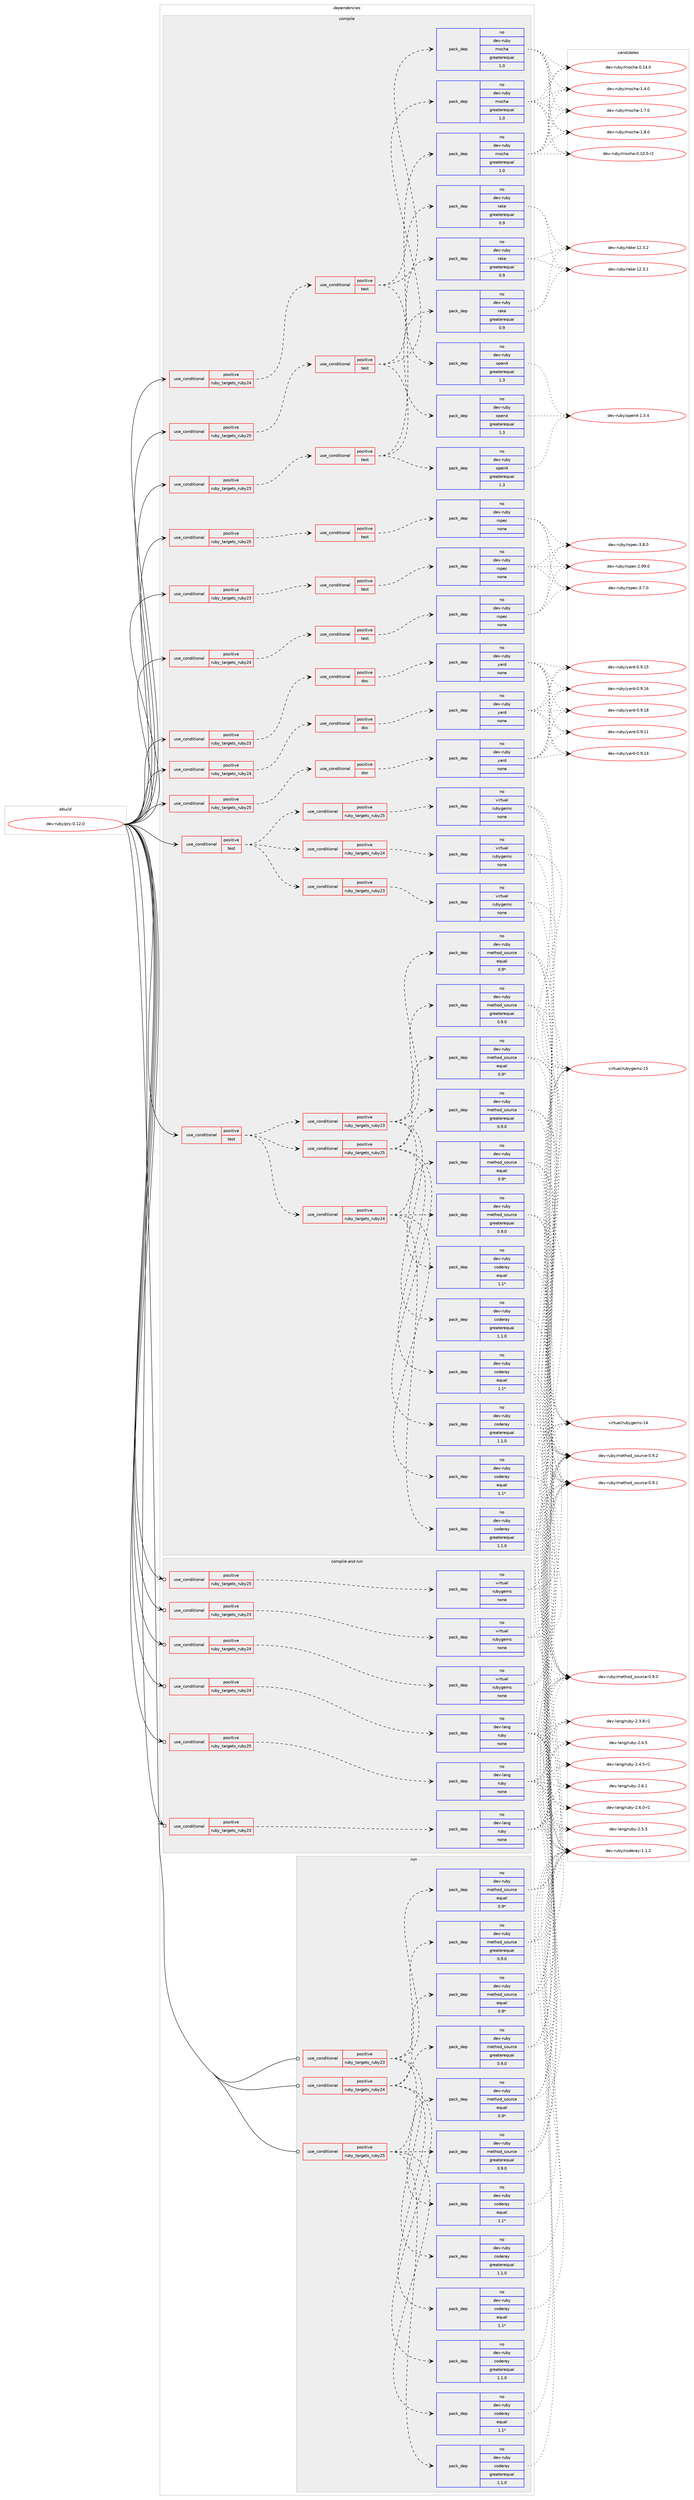 digraph prolog {

# *************
# Graph options
# *************

newrank=true;
concentrate=true;
compound=true;
graph [rankdir=LR,fontname=Helvetica,fontsize=10,ranksep=1.5];#, ranksep=2.5, nodesep=0.2];
edge  [arrowhead=vee];
node  [fontname=Helvetica,fontsize=10];

# **********
# The ebuild
# **********

subgraph cluster_leftcol {
color=gray;
rank=same;
label=<<i>ebuild</i>>;
id [label="dev-ruby/pry-0.12.0", color=red, width=4, href="../dev-ruby/pry-0.12.0.svg"];
}

# ****************
# The dependencies
# ****************

subgraph cluster_midcol {
color=gray;
label=<<i>dependencies</i>>;
subgraph cluster_compile {
fillcolor="#eeeeee";
style=filled;
label=<<i>compile</i>>;
subgraph cond409829 {
dependency1512325 [label=<<TABLE BORDER="0" CELLBORDER="1" CELLSPACING="0" CELLPADDING="4"><TR><TD ROWSPAN="3" CELLPADDING="10">use_conditional</TD></TR><TR><TD>positive</TD></TR><TR><TD>ruby_targets_ruby23</TD></TR></TABLE>>, shape=none, color=red];
subgraph cond409830 {
dependency1512326 [label=<<TABLE BORDER="0" CELLBORDER="1" CELLSPACING="0" CELLPADDING="4"><TR><TD ROWSPAN="3" CELLPADDING="10">use_conditional</TD></TR><TR><TD>positive</TD></TR><TR><TD>doc</TD></TR></TABLE>>, shape=none, color=red];
subgraph pack1078990 {
dependency1512327 [label=<<TABLE BORDER="0" CELLBORDER="1" CELLSPACING="0" CELLPADDING="4" WIDTH="220"><TR><TD ROWSPAN="6" CELLPADDING="30">pack_dep</TD></TR><TR><TD WIDTH="110">no</TD></TR><TR><TD>dev-ruby</TD></TR><TR><TD>yard</TD></TR><TR><TD>none</TD></TR><TR><TD></TD></TR></TABLE>>, shape=none, color=blue];
}
dependency1512326:e -> dependency1512327:w [weight=20,style="dashed",arrowhead="vee"];
}
dependency1512325:e -> dependency1512326:w [weight=20,style="dashed",arrowhead="vee"];
}
id:e -> dependency1512325:w [weight=20,style="solid",arrowhead="vee"];
subgraph cond409831 {
dependency1512328 [label=<<TABLE BORDER="0" CELLBORDER="1" CELLSPACING="0" CELLPADDING="4"><TR><TD ROWSPAN="3" CELLPADDING="10">use_conditional</TD></TR><TR><TD>positive</TD></TR><TR><TD>ruby_targets_ruby23</TD></TR></TABLE>>, shape=none, color=red];
subgraph cond409832 {
dependency1512329 [label=<<TABLE BORDER="0" CELLBORDER="1" CELLSPACING="0" CELLPADDING="4"><TR><TD ROWSPAN="3" CELLPADDING="10">use_conditional</TD></TR><TR><TD>positive</TD></TR><TR><TD>test</TD></TR></TABLE>>, shape=none, color=red];
subgraph pack1078991 {
dependency1512330 [label=<<TABLE BORDER="0" CELLBORDER="1" CELLSPACING="0" CELLPADDING="4" WIDTH="220"><TR><TD ROWSPAN="6" CELLPADDING="30">pack_dep</TD></TR><TR><TD WIDTH="110">no</TD></TR><TR><TD>dev-ruby</TD></TR><TR><TD>open4</TD></TR><TR><TD>greaterequal</TD></TR><TR><TD>1.3</TD></TR></TABLE>>, shape=none, color=blue];
}
dependency1512329:e -> dependency1512330:w [weight=20,style="dashed",arrowhead="vee"];
subgraph pack1078992 {
dependency1512331 [label=<<TABLE BORDER="0" CELLBORDER="1" CELLSPACING="0" CELLPADDING="4" WIDTH="220"><TR><TD ROWSPAN="6" CELLPADDING="30">pack_dep</TD></TR><TR><TD WIDTH="110">no</TD></TR><TR><TD>dev-ruby</TD></TR><TR><TD>rake</TD></TR><TR><TD>greaterequal</TD></TR><TR><TD>0.9</TD></TR></TABLE>>, shape=none, color=blue];
}
dependency1512329:e -> dependency1512331:w [weight=20,style="dashed",arrowhead="vee"];
subgraph pack1078993 {
dependency1512332 [label=<<TABLE BORDER="0" CELLBORDER="1" CELLSPACING="0" CELLPADDING="4" WIDTH="220"><TR><TD ROWSPAN="6" CELLPADDING="30">pack_dep</TD></TR><TR><TD WIDTH="110">no</TD></TR><TR><TD>dev-ruby</TD></TR><TR><TD>mocha</TD></TR><TR><TD>greaterequal</TD></TR><TR><TD>1.0</TD></TR></TABLE>>, shape=none, color=blue];
}
dependency1512329:e -> dependency1512332:w [weight=20,style="dashed",arrowhead="vee"];
}
dependency1512328:e -> dependency1512329:w [weight=20,style="dashed",arrowhead="vee"];
}
id:e -> dependency1512328:w [weight=20,style="solid",arrowhead="vee"];
subgraph cond409833 {
dependency1512333 [label=<<TABLE BORDER="0" CELLBORDER="1" CELLSPACING="0" CELLPADDING="4"><TR><TD ROWSPAN="3" CELLPADDING="10">use_conditional</TD></TR><TR><TD>positive</TD></TR><TR><TD>ruby_targets_ruby23</TD></TR></TABLE>>, shape=none, color=red];
subgraph cond409834 {
dependency1512334 [label=<<TABLE BORDER="0" CELLBORDER="1" CELLSPACING="0" CELLPADDING="4"><TR><TD ROWSPAN="3" CELLPADDING="10">use_conditional</TD></TR><TR><TD>positive</TD></TR><TR><TD>test</TD></TR></TABLE>>, shape=none, color=red];
subgraph pack1078994 {
dependency1512335 [label=<<TABLE BORDER="0" CELLBORDER="1" CELLSPACING="0" CELLPADDING="4" WIDTH="220"><TR><TD ROWSPAN="6" CELLPADDING="30">pack_dep</TD></TR><TR><TD WIDTH="110">no</TD></TR><TR><TD>dev-ruby</TD></TR><TR><TD>rspec</TD></TR><TR><TD>none</TD></TR><TR><TD></TD></TR></TABLE>>, shape=none, color=blue];
}
dependency1512334:e -> dependency1512335:w [weight=20,style="dashed",arrowhead="vee"];
}
dependency1512333:e -> dependency1512334:w [weight=20,style="dashed",arrowhead="vee"];
}
id:e -> dependency1512333:w [weight=20,style="solid",arrowhead="vee"];
subgraph cond409835 {
dependency1512336 [label=<<TABLE BORDER="0" CELLBORDER="1" CELLSPACING="0" CELLPADDING="4"><TR><TD ROWSPAN="3" CELLPADDING="10">use_conditional</TD></TR><TR><TD>positive</TD></TR><TR><TD>ruby_targets_ruby24</TD></TR></TABLE>>, shape=none, color=red];
subgraph cond409836 {
dependency1512337 [label=<<TABLE BORDER="0" CELLBORDER="1" CELLSPACING="0" CELLPADDING="4"><TR><TD ROWSPAN="3" CELLPADDING="10">use_conditional</TD></TR><TR><TD>positive</TD></TR><TR><TD>doc</TD></TR></TABLE>>, shape=none, color=red];
subgraph pack1078995 {
dependency1512338 [label=<<TABLE BORDER="0" CELLBORDER="1" CELLSPACING="0" CELLPADDING="4" WIDTH="220"><TR><TD ROWSPAN="6" CELLPADDING="30">pack_dep</TD></TR><TR><TD WIDTH="110">no</TD></TR><TR><TD>dev-ruby</TD></TR><TR><TD>yard</TD></TR><TR><TD>none</TD></TR><TR><TD></TD></TR></TABLE>>, shape=none, color=blue];
}
dependency1512337:e -> dependency1512338:w [weight=20,style="dashed",arrowhead="vee"];
}
dependency1512336:e -> dependency1512337:w [weight=20,style="dashed",arrowhead="vee"];
}
id:e -> dependency1512336:w [weight=20,style="solid",arrowhead="vee"];
subgraph cond409837 {
dependency1512339 [label=<<TABLE BORDER="0" CELLBORDER="1" CELLSPACING="0" CELLPADDING="4"><TR><TD ROWSPAN="3" CELLPADDING="10">use_conditional</TD></TR><TR><TD>positive</TD></TR><TR><TD>ruby_targets_ruby24</TD></TR></TABLE>>, shape=none, color=red];
subgraph cond409838 {
dependency1512340 [label=<<TABLE BORDER="0" CELLBORDER="1" CELLSPACING="0" CELLPADDING="4"><TR><TD ROWSPAN="3" CELLPADDING="10">use_conditional</TD></TR><TR><TD>positive</TD></TR><TR><TD>test</TD></TR></TABLE>>, shape=none, color=red];
subgraph pack1078996 {
dependency1512341 [label=<<TABLE BORDER="0" CELLBORDER="1" CELLSPACING="0" CELLPADDING="4" WIDTH="220"><TR><TD ROWSPAN="6" CELLPADDING="30">pack_dep</TD></TR><TR><TD WIDTH="110">no</TD></TR><TR><TD>dev-ruby</TD></TR><TR><TD>open4</TD></TR><TR><TD>greaterequal</TD></TR><TR><TD>1.3</TD></TR></TABLE>>, shape=none, color=blue];
}
dependency1512340:e -> dependency1512341:w [weight=20,style="dashed",arrowhead="vee"];
subgraph pack1078997 {
dependency1512342 [label=<<TABLE BORDER="0" CELLBORDER="1" CELLSPACING="0" CELLPADDING="4" WIDTH="220"><TR><TD ROWSPAN="6" CELLPADDING="30">pack_dep</TD></TR><TR><TD WIDTH="110">no</TD></TR><TR><TD>dev-ruby</TD></TR><TR><TD>rake</TD></TR><TR><TD>greaterequal</TD></TR><TR><TD>0.9</TD></TR></TABLE>>, shape=none, color=blue];
}
dependency1512340:e -> dependency1512342:w [weight=20,style="dashed",arrowhead="vee"];
subgraph pack1078998 {
dependency1512343 [label=<<TABLE BORDER="0" CELLBORDER="1" CELLSPACING="0" CELLPADDING="4" WIDTH="220"><TR><TD ROWSPAN="6" CELLPADDING="30">pack_dep</TD></TR><TR><TD WIDTH="110">no</TD></TR><TR><TD>dev-ruby</TD></TR><TR><TD>mocha</TD></TR><TR><TD>greaterequal</TD></TR><TR><TD>1.0</TD></TR></TABLE>>, shape=none, color=blue];
}
dependency1512340:e -> dependency1512343:w [weight=20,style="dashed",arrowhead="vee"];
}
dependency1512339:e -> dependency1512340:w [weight=20,style="dashed",arrowhead="vee"];
}
id:e -> dependency1512339:w [weight=20,style="solid",arrowhead="vee"];
subgraph cond409839 {
dependency1512344 [label=<<TABLE BORDER="0" CELLBORDER="1" CELLSPACING="0" CELLPADDING="4"><TR><TD ROWSPAN="3" CELLPADDING="10">use_conditional</TD></TR><TR><TD>positive</TD></TR><TR><TD>ruby_targets_ruby24</TD></TR></TABLE>>, shape=none, color=red];
subgraph cond409840 {
dependency1512345 [label=<<TABLE BORDER="0" CELLBORDER="1" CELLSPACING="0" CELLPADDING="4"><TR><TD ROWSPAN="3" CELLPADDING="10">use_conditional</TD></TR><TR><TD>positive</TD></TR><TR><TD>test</TD></TR></TABLE>>, shape=none, color=red];
subgraph pack1078999 {
dependency1512346 [label=<<TABLE BORDER="0" CELLBORDER="1" CELLSPACING="0" CELLPADDING="4" WIDTH="220"><TR><TD ROWSPAN="6" CELLPADDING="30">pack_dep</TD></TR><TR><TD WIDTH="110">no</TD></TR><TR><TD>dev-ruby</TD></TR><TR><TD>rspec</TD></TR><TR><TD>none</TD></TR><TR><TD></TD></TR></TABLE>>, shape=none, color=blue];
}
dependency1512345:e -> dependency1512346:w [weight=20,style="dashed",arrowhead="vee"];
}
dependency1512344:e -> dependency1512345:w [weight=20,style="dashed",arrowhead="vee"];
}
id:e -> dependency1512344:w [weight=20,style="solid",arrowhead="vee"];
subgraph cond409841 {
dependency1512347 [label=<<TABLE BORDER="0" CELLBORDER="1" CELLSPACING="0" CELLPADDING="4"><TR><TD ROWSPAN="3" CELLPADDING="10">use_conditional</TD></TR><TR><TD>positive</TD></TR><TR><TD>ruby_targets_ruby25</TD></TR></TABLE>>, shape=none, color=red];
subgraph cond409842 {
dependency1512348 [label=<<TABLE BORDER="0" CELLBORDER="1" CELLSPACING="0" CELLPADDING="4"><TR><TD ROWSPAN="3" CELLPADDING="10">use_conditional</TD></TR><TR><TD>positive</TD></TR><TR><TD>doc</TD></TR></TABLE>>, shape=none, color=red];
subgraph pack1079000 {
dependency1512349 [label=<<TABLE BORDER="0" CELLBORDER="1" CELLSPACING="0" CELLPADDING="4" WIDTH="220"><TR><TD ROWSPAN="6" CELLPADDING="30">pack_dep</TD></TR><TR><TD WIDTH="110">no</TD></TR><TR><TD>dev-ruby</TD></TR><TR><TD>yard</TD></TR><TR><TD>none</TD></TR><TR><TD></TD></TR></TABLE>>, shape=none, color=blue];
}
dependency1512348:e -> dependency1512349:w [weight=20,style="dashed",arrowhead="vee"];
}
dependency1512347:e -> dependency1512348:w [weight=20,style="dashed",arrowhead="vee"];
}
id:e -> dependency1512347:w [weight=20,style="solid",arrowhead="vee"];
subgraph cond409843 {
dependency1512350 [label=<<TABLE BORDER="0" CELLBORDER="1" CELLSPACING="0" CELLPADDING="4"><TR><TD ROWSPAN="3" CELLPADDING="10">use_conditional</TD></TR><TR><TD>positive</TD></TR><TR><TD>ruby_targets_ruby25</TD></TR></TABLE>>, shape=none, color=red];
subgraph cond409844 {
dependency1512351 [label=<<TABLE BORDER="0" CELLBORDER="1" CELLSPACING="0" CELLPADDING="4"><TR><TD ROWSPAN="3" CELLPADDING="10">use_conditional</TD></TR><TR><TD>positive</TD></TR><TR><TD>test</TD></TR></TABLE>>, shape=none, color=red];
subgraph pack1079001 {
dependency1512352 [label=<<TABLE BORDER="0" CELLBORDER="1" CELLSPACING="0" CELLPADDING="4" WIDTH="220"><TR><TD ROWSPAN="6" CELLPADDING="30">pack_dep</TD></TR><TR><TD WIDTH="110">no</TD></TR><TR><TD>dev-ruby</TD></TR><TR><TD>open4</TD></TR><TR><TD>greaterequal</TD></TR><TR><TD>1.3</TD></TR></TABLE>>, shape=none, color=blue];
}
dependency1512351:e -> dependency1512352:w [weight=20,style="dashed",arrowhead="vee"];
subgraph pack1079002 {
dependency1512353 [label=<<TABLE BORDER="0" CELLBORDER="1" CELLSPACING="0" CELLPADDING="4" WIDTH="220"><TR><TD ROWSPAN="6" CELLPADDING="30">pack_dep</TD></TR><TR><TD WIDTH="110">no</TD></TR><TR><TD>dev-ruby</TD></TR><TR><TD>rake</TD></TR><TR><TD>greaterequal</TD></TR><TR><TD>0.9</TD></TR></TABLE>>, shape=none, color=blue];
}
dependency1512351:e -> dependency1512353:w [weight=20,style="dashed",arrowhead="vee"];
subgraph pack1079003 {
dependency1512354 [label=<<TABLE BORDER="0" CELLBORDER="1" CELLSPACING="0" CELLPADDING="4" WIDTH="220"><TR><TD ROWSPAN="6" CELLPADDING="30">pack_dep</TD></TR><TR><TD WIDTH="110">no</TD></TR><TR><TD>dev-ruby</TD></TR><TR><TD>mocha</TD></TR><TR><TD>greaterequal</TD></TR><TR><TD>1.0</TD></TR></TABLE>>, shape=none, color=blue];
}
dependency1512351:e -> dependency1512354:w [weight=20,style="dashed",arrowhead="vee"];
}
dependency1512350:e -> dependency1512351:w [weight=20,style="dashed",arrowhead="vee"];
}
id:e -> dependency1512350:w [weight=20,style="solid",arrowhead="vee"];
subgraph cond409845 {
dependency1512355 [label=<<TABLE BORDER="0" CELLBORDER="1" CELLSPACING="0" CELLPADDING="4"><TR><TD ROWSPAN="3" CELLPADDING="10">use_conditional</TD></TR><TR><TD>positive</TD></TR><TR><TD>ruby_targets_ruby25</TD></TR></TABLE>>, shape=none, color=red];
subgraph cond409846 {
dependency1512356 [label=<<TABLE BORDER="0" CELLBORDER="1" CELLSPACING="0" CELLPADDING="4"><TR><TD ROWSPAN="3" CELLPADDING="10">use_conditional</TD></TR><TR><TD>positive</TD></TR><TR><TD>test</TD></TR></TABLE>>, shape=none, color=red];
subgraph pack1079004 {
dependency1512357 [label=<<TABLE BORDER="0" CELLBORDER="1" CELLSPACING="0" CELLPADDING="4" WIDTH="220"><TR><TD ROWSPAN="6" CELLPADDING="30">pack_dep</TD></TR><TR><TD WIDTH="110">no</TD></TR><TR><TD>dev-ruby</TD></TR><TR><TD>rspec</TD></TR><TR><TD>none</TD></TR><TR><TD></TD></TR></TABLE>>, shape=none, color=blue];
}
dependency1512356:e -> dependency1512357:w [weight=20,style="dashed",arrowhead="vee"];
}
dependency1512355:e -> dependency1512356:w [weight=20,style="dashed",arrowhead="vee"];
}
id:e -> dependency1512355:w [weight=20,style="solid",arrowhead="vee"];
subgraph cond409847 {
dependency1512358 [label=<<TABLE BORDER="0" CELLBORDER="1" CELLSPACING="0" CELLPADDING="4"><TR><TD ROWSPAN="3" CELLPADDING="10">use_conditional</TD></TR><TR><TD>positive</TD></TR><TR><TD>test</TD></TR></TABLE>>, shape=none, color=red];
subgraph cond409848 {
dependency1512359 [label=<<TABLE BORDER="0" CELLBORDER="1" CELLSPACING="0" CELLPADDING="4"><TR><TD ROWSPAN="3" CELLPADDING="10">use_conditional</TD></TR><TR><TD>positive</TD></TR><TR><TD>ruby_targets_ruby23</TD></TR></TABLE>>, shape=none, color=red];
subgraph pack1079005 {
dependency1512360 [label=<<TABLE BORDER="0" CELLBORDER="1" CELLSPACING="0" CELLPADDING="4" WIDTH="220"><TR><TD ROWSPAN="6" CELLPADDING="30">pack_dep</TD></TR><TR><TD WIDTH="110">no</TD></TR><TR><TD>dev-ruby</TD></TR><TR><TD>coderay</TD></TR><TR><TD>greaterequal</TD></TR><TR><TD>1.1.0</TD></TR></TABLE>>, shape=none, color=blue];
}
dependency1512359:e -> dependency1512360:w [weight=20,style="dashed",arrowhead="vee"];
subgraph pack1079006 {
dependency1512361 [label=<<TABLE BORDER="0" CELLBORDER="1" CELLSPACING="0" CELLPADDING="4" WIDTH="220"><TR><TD ROWSPAN="6" CELLPADDING="30">pack_dep</TD></TR><TR><TD WIDTH="110">no</TD></TR><TR><TD>dev-ruby</TD></TR><TR><TD>coderay</TD></TR><TR><TD>equal</TD></TR><TR><TD>1.1*</TD></TR></TABLE>>, shape=none, color=blue];
}
dependency1512359:e -> dependency1512361:w [weight=20,style="dashed",arrowhead="vee"];
subgraph pack1079007 {
dependency1512362 [label=<<TABLE BORDER="0" CELLBORDER="1" CELLSPACING="0" CELLPADDING="4" WIDTH="220"><TR><TD ROWSPAN="6" CELLPADDING="30">pack_dep</TD></TR><TR><TD WIDTH="110">no</TD></TR><TR><TD>dev-ruby</TD></TR><TR><TD>method_source</TD></TR><TR><TD>greaterequal</TD></TR><TR><TD>0.9.0</TD></TR></TABLE>>, shape=none, color=blue];
}
dependency1512359:e -> dependency1512362:w [weight=20,style="dashed",arrowhead="vee"];
subgraph pack1079008 {
dependency1512363 [label=<<TABLE BORDER="0" CELLBORDER="1" CELLSPACING="0" CELLPADDING="4" WIDTH="220"><TR><TD ROWSPAN="6" CELLPADDING="30">pack_dep</TD></TR><TR><TD WIDTH="110">no</TD></TR><TR><TD>dev-ruby</TD></TR><TR><TD>method_source</TD></TR><TR><TD>equal</TD></TR><TR><TD>0.9*</TD></TR></TABLE>>, shape=none, color=blue];
}
dependency1512359:e -> dependency1512363:w [weight=20,style="dashed",arrowhead="vee"];
}
dependency1512358:e -> dependency1512359:w [weight=20,style="dashed",arrowhead="vee"];
subgraph cond409849 {
dependency1512364 [label=<<TABLE BORDER="0" CELLBORDER="1" CELLSPACING="0" CELLPADDING="4"><TR><TD ROWSPAN="3" CELLPADDING="10">use_conditional</TD></TR><TR><TD>positive</TD></TR><TR><TD>ruby_targets_ruby24</TD></TR></TABLE>>, shape=none, color=red];
subgraph pack1079009 {
dependency1512365 [label=<<TABLE BORDER="0" CELLBORDER="1" CELLSPACING="0" CELLPADDING="4" WIDTH="220"><TR><TD ROWSPAN="6" CELLPADDING="30">pack_dep</TD></TR><TR><TD WIDTH="110">no</TD></TR><TR><TD>dev-ruby</TD></TR><TR><TD>coderay</TD></TR><TR><TD>greaterequal</TD></TR><TR><TD>1.1.0</TD></TR></TABLE>>, shape=none, color=blue];
}
dependency1512364:e -> dependency1512365:w [weight=20,style="dashed",arrowhead="vee"];
subgraph pack1079010 {
dependency1512366 [label=<<TABLE BORDER="0" CELLBORDER="1" CELLSPACING="0" CELLPADDING="4" WIDTH="220"><TR><TD ROWSPAN="6" CELLPADDING="30">pack_dep</TD></TR><TR><TD WIDTH="110">no</TD></TR><TR><TD>dev-ruby</TD></TR><TR><TD>coderay</TD></TR><TR><TD>equal</TD></TR><TR><TD>1.1*</TD></TR></TABLE>>, shape=none, color=blue];
}
dependency1512364:e -> dependency1512366:w [weight=20,style="dashed",arrowhead="vee"];
subgraph pack1079011 {
dependency1512367 [label=<<TABLE BORDER="0" CELLBORDER="1" CELLSPACING="0" CELLPADDING="4" WIDTH="220"><TR><TD ROWSPAN="6" CELLPADDING="30">pack_dep</TD></TR><TR><TD WIDTH="110">no</TD></TR><TR><TD>dev-ruby</TD></TR><TR><TD>method_source</TD></TR><TR><TD>greaterequal</TD></TR><TR><TD>0.9.0</TD></TR></TABLE>>, shape=none, color=blue];
}
dependency1512364:e -> dependency1512367:w [weight=20,style="dashed",arrowhead="vee"];
subgraph pack1079012 {
dependency1512368 [label=<<TABLE BORDER="0" CELLBORDER="1" CELLSPACING="0" CELLPADDING="4" WIDTH="220"><TR><TD ROWSPAN="6" CELLPADDING="30">pack_dep</TD></TR><TR><TD WIDTH="110">no</TD></TR><TR><TD>dev-ruby</TD></TR><TR><TD>method_source</TD></TR><TR><TD>equal</TD></TR><TR><TD>0.9*</TD></TR></TABLE>>, shape=none, color=blue];
}
dependency1512364:e -> dependency1512368:w [weight=20,style="dashed",arrowhead="vee"];
}
dependency1512358:e -> dependency1512364:w [weight=20,style="dashed",arrowhead="vee"];
subgraph cond409850 {
dependency1512369 [label=<<TABLE BORDER="0" CELLBORDER="1" CELLSPACING="0" CELLPADDING="4"><TR><TD ROWSPAN="3" CELLPADDING="10">use_conditional</TD></TR><TR><TD>positive</TD></TR><TR><TD>ruby_targets_ruby25</TD></TR></TABLE>>, shape=none, color=red];
subgraph pack1079013 {
dependency1512370 [label=<<TABLE BORDER="0" CELLBORDER="1" CELLSPACING="0" CELLPADDING="4" WIDTH="220"><TR><TD ROWSPAN="6" CELLPADDING="30">pack_dep</TD></TR><TR><TD WIDTH="110">no</TD></TR><TR><TD>dev-ruby</TD></TR><TR><TD>coderay</TD></TR><TR><TD>greaterequal</TD></TR><TR><TD>1.1.0</TD></TR></TABLE>>, shape=none, color=blue];
}
dependency1512369:e -> dependency1512370:w [weight=20,style="dashed",arrowhead="vee"];
subgraph pack1079014 {
dependency1512371 [label=<<TABLE BORDER="0" CELLBORDER="1" CELLSPACING="0" CELLPADDING="4" WIDTH="220"><TR><TD ROWSPAN="6" CELLPADDING="30">pack_dep</TD></TR><TR><TD WIDTH="110">no</TD></TR><TR><TD>dev-ruby</TD></TR><TR><TD>coderay</TD></TR><TR><TD>equal</TD></TR><TR><TD>1.1*</TD></TR></TABLE>>, shape=none, color=blue];
}
dependency1512369:e -> dependency1512371:w [weight=20,style="dashed",arrowhead="vee"];
subgraph pack1079015 {
dependency1512372 [label=<<TABLE BORDER="0" CELLBORDER="1" CELLSPACING="0" CELLPADDING="4" WIDTH="220"><TR><TD ROWSPAN="6" CELLPADDING="30">pack_dep</TD></TR><TR><TD WIDTH="110">no</TD></TR><TR><TD>dev-ruby</TD></TR><TR><TD>method_source</TD></TR><TR><TD>greaterequal</TD></TR><TR><TD>0.9.0</TD></TR></TABLE>>, shape=none, color=blue];
}
dependency1512369:e -> dependency1512372:w [weight=20,style="dashed",arrowhead="vee"];
subgraph pack1079016 {
dependency1512373 [label=<<TABLE BORDER="0" CELLBORDER="1" CELLSPACING="0" CELLPADDING="4" WIDTH="220"><TR><TD ROWSPAN="6" CELLPADDING="30">pack_dep</TD></TR><TR><TD WIDTH="110">no</TD></TR><TR><TD>dev-ruby</TD></TR><TR><TD>method_source</TD></TR><TR><TD>equal</TD></TR><TR><TD>0.9*</TD></TR></TABLE>>, shape=none, color=blue];
}
dependency1512369:e -> dependency1512373:w [weight=20,style="dashed",arrowhead="vee"];
}
dependency1512358:e -> dependency1512369:w [weight=20,style="dashed",arrowhead="vee"];
}
id:e -> dependency1512358:w [weight=20,style="solid",arrowhead="vee"];
subgraph cond409851 {
dependency1512374 [label=<<TABLE BORDER="0" CELLBORDER="1" CELLSPACING="0" CELLPADDING="4"><TR><TD ROWSPAN="3" CELLPADDING="10">use_conditional</TD></TR><TR><TD>positive</TD></TR><TR><TD>test</TD></TR></TABLE>>, shape=none, color=red];
subgraph cond409852 {
dependency1512375 [label=<<TABLE BORDER="0" CELLBORDER="1" CELLSPACING="0" CELLPADDING="4"><TR><TD ROWSPAN="3" CELLPADDING="10">use_conditional</TD></TR><TR><TD>positive</TD></TR><TR><TD>ruby_targets_ruby23</TD></TR></TABLE>>, shape=none, color=red];
subgraph pack1079017 {
dependency1512376 [label=<<TABLE BORDER="0" CELLBORDER="1" CELLSPACING="0" CELLPADDING="4" WIDTH="220"><TR><TD ROWSPAN="6" CELLPADDING="30">pack_dep</TD></TR><TR><TD WIDTH="110">no</TD></TR><TR><TD>virtual</TD></TR><TR><TD>rubygems</TD></TR><TR><TD>none</TD></TR><TR><TD></TD></TR></TABLE>>, shape=none, color=blue];
}
dependency1512375:e -> dependency1512376:w [weight=20,style="dashed",arrowhead="vee"];
}
dependency1512374:e -> dependency1512375:w [weight=20,style="dashed",arrowhead="vee"];
subgraph cond409853 {
dependency1512377 [label=<<TABLE BORDER="0" CELLBORDER="1" CELLSPACING="0" CELLPADDING="4"><TR><TD ROWSPAN="3" CELLPADDING="10">use_conditional</TD></TR><TR><TD>positive</TD></TR><TR><TD>ruby_targets_ruby24</TD></TR></TABLE>>, shape=none, color=red];
subgraph pack1079018 {
dependency1512378 [label=<<TABLE BORDER="0" CELLBORDER="1" CELLSPACING="0" CELLPADDING="4" WIDTH="220"><TR><TD ROWSPAN="6" CELLPADDING="30">pack_dep</TD></TR><TR><TD WIDTH="110">no</TD></TR><TR><TD>virtual</TD></TR><TR><TD>rubygems</TD></TR><TR><TD>none</TD></TR><TR><TD></TD></TR></TABLE>>, shape=none, color=blue];
}
dependency1512377:e -> dependency1512378:w [weight=20,style="dashed",arrowhead="vee"];
}
dependency1512374:e -> dependency1512377:w [weight=20,style="dashed",arrowhead="vee"];
subgraph cond409854 {
dependency1512379 [label=<<TABLE BORDER="0" CELLBORDER="1" CELLSPACING="0" CELLPADDING="4"><TR><TD ROWSPAN="3" CELLPADDING="10">use_conditional</TD></TR><TR><TD>positive</TD></TR><TR><TD>ruby_targets_ruby25</TD></TR></TABLE>>, shape=none, color=red];
subgraph pack1079019 {
dependency1512380 [label=<<TABLE BORDER="0" CELLBORDER="1" CELLSPACING="0" CELLPADDING="4" WIDTH="220"><TR><TD ROWSPAN="6" CELLPADDING="30">pack_dep</TD></TR><TR><TD WIDTH="110">no</TD></TR><TR><TD>virtual</TD></TR><TR><TD>rubygems</TD></TR><TR><TD>none</TD></TR><TR><TD></TD></TR></TABLE>>, shape=none, color=blue];
}
dependency1512379:e -> dependency1512380:w [weight=20,style="dashed",arrowhead="vee"];
}
dependency1512374:e -> dependency1512379:w [weight=20,style="dashed",arrowhead="vee"];
}
id:e -> dependency1512374:w [weight=20,style="solid",arrowhead="vee"];
}
subgraph cluster_compileandrun {
fillcolor="#eeeeee";
style=filled;
label=<<i>compile and run</i>>;
subgraph cond409855 {
dependency1512381 [label=<<TABLE BORDER="0" CELLBORDER="1" CELLSPACING="0" CELLPADDING="4"><TR><TD ROWSPAN="3" CELLPADDING="10">use_conditional</TD></TR><TR><TD>positive</TD></TR><TR><TD>ruby_targets_ruby23</TD></TR></TABLE>>, shape=none, color=red];
subgraph pack1079020 {
dependency1512382 [label=<<TABLE BORDER="0" CELLBORDER="1" CELLSPACING="0" CELLPADDING="4" WIDTH="220"><TR><TD ROWSPAN="6" CELLPADDING="30">pack_dep</TD></TR><TR><TD WIDTH="110">no</TD></TR><TR><TD>dev-lang</TD></TR><TR><TD>ruby</TD></TR><TR><TD>none</TD></TR><TR><TD></TD></TR></TABLE>>, shape=none, color=blue];
}
dependency1512381:e -> dependency1512382:w [weight=20,style="dashed",arrowhead="vee"];
}
id:e -> dependency1512381:w [weight=20,style="solid",arrowhead="odotvee"];
subgraph cond409856 {
dependency1512383 [label=<<TABLE BORDER="0" CELLBORDER="1" CELLSPACING="0" CELLPADDING="4"><TR><TD ROWSPAN="3" CELLPADDING="10">use_conditional</TD></TR><TR><TD>positive</TD></TR><TR><TD>ruby_targets_ruby23</TD></TR></TABLE>>, shape=none, color=red];
subgraph pack1079021 {
dependency1512384 [label=<<TABLE BORDER="0" CELLBORDER="1" CELLSPACING="0" CELLPADDING="4" WIDTH="220"><TR><TD ROWSPAN="6" CELLPADDING="30">pack_dep</TD></TR><TR><TD WIDTH="110">no</TD></TR><TR><TD>virtual</TD></TR><TR><TD>rubygems</TD></TR><TR><TD>none</TD></TR><TR><TD></TD></TR></TABLE>>, shape=none, color=blue];
}
dependency1512383:e -> dependency1512384:w [weight=20,style="dashed",arrowhead="vee"];
}
id:e -> dependency1512383:w [weight=20,style="solid",arrowhead="odotvee"];
subgraph cond409857 {
dependency1512385 [label=<<TABLE BORDER="0" CELLBORDER="1" CELLSPACING="0" CELLPADDING="4"><TR><TD ROWSPAN="3" CELLPADDING="10">use_conditional</TD></TR><TR><TD>positive</TD></TR><TR><TD>ruby_targets_ruby24</TD></TR></TABLE>>, shape=none, color=red];
subgraph pack1079022 {
dependency1512386 [label=<<TABLE BORDER="0" CELLBORDER="1" CELLSPACING="0" CELLPADDING="4" WIDTH="220"><TR><TD ROWSPAN="6" CELLPADDING="30">pack_dep</TD></TR><TR><TD WIDTH="110">no</TD></TR><TR><TD>dev-lang</TD></TR><TR><TD>ruby</TD></TR><TR><TD>none</TD></TR><TR><TD></TD></TR></TABLE>>, shape=none, color=blue];
}
dependency1512385:e -> dependency1512386:w [weight=20,style="dashed",arrowhead="vee"];
}
id:e -> dependency1512385:w [weight=20,style="solid",arrowhead="odotvee"];
subgraph cond409858 {
dependency1512387 [label=<<TABLE BORDER="0" CELLBORDER="1" CELLSPACING="0" CELLPADDING="4"><TR><TD ROWSPAN="3" CELLPADDING="10">use_conditional</TD></TR><TR><TD>positive</TD></TR><TR><TD>ruby_targets_ruby24</TD></TR></TABLE>>, shape=none, color=red];
subgraph pack1079023 {
dependency1512388 [label=<<TABLE BORDER="0" CELLBORDER="1" CELLSPACING="0" CELLPADDING="4" WIDTH="220"><TR><TD ROWSPAN="6" CELLPADDING="30">pack_dep</TD></TR><TR><TD WIDTH="110">no</TD></TR><TR><TD>virtual</TD></TR><TR><TD>rubygems</TD></TR><TR><TD>none</TD></TR><TR><TD></TD></TR></TABLE>>, shape=none, color=blue];
}
dependency1512387:e -> dependency1512388:w [weight=20,style="dashed",arrowhead="vee"];
}
id:e -> dependency1512387:w [weight=20,style="solid",arrowhead="odotvee"];
subgraph cond409859 {
dependency1512389 [label=<<TABLE BORDER="0" CELLBORDER="1" CELLSPACING="0" CELLPADDING="4"><TR><TD ROWSPAN="3" CELLPADDING="10">use_conditional</TD></TR><TR><TD>positive</TD></TR><TR><TD>ruby_targets_ruby25</TD></TR></TABLE>>, shape=none, color=red];
subgraph pack1079024 {
dependency1512390 [label=<<TABLE BORDER="0" CELLBORDER="1" CELLSPACING="0" CELLPADDING="4" WIDTH="220"><TR><TD ROWSPAN="6" CELLPADDING="30">pack_dep</TD></TR><TR><TD WIDTH="110">no</TD></TR><TR><TD>dev-lang</TD></TR><TR><TD>ruby</TD></TR><TR><TD>none</TD></TR><TR><TD></TD></TR></TABLE>>, shape=none, color=blue];
}
dependency1512389:e -> dependency1512390:w [weight=20,style="dashed",arrowhead="vee"];
}
id:e -> dependency1512389:w [weight=20,style="solid",arrowhead="odotvee"];
subgraph cond409860 {
dependency1512391 [label=<<TABLE BORDER="0" CELLBORDER="1" CELLSPACING="0" CELLPADDING="4"><TR><TD ROWSPAN="3" CELLPADDING="10">use_conditional</TD></TR><TR><TD>positive</TD></TR><TR><TD>ruby_targets_ruby25</TD></TR></TABLE>>, shape=none, color=red];
subgraph pack1079025 {
dependency1512392 [label=<<TABLE BORDER="0" CELLBORDER="1" CELLSPACING="0" CELLPADDING="4" WIDTH="220"><TR><TD ROWSPAN="6" CELLPADDING="30">pack_dep</TD></TR><TR><TD WIDTH="110">no</TD></TR><TR><TD>virtual</TD></TR><TR><TD>rubygems</TD></TR><TR><TD>none</TD></TR><TR><TD></TD></TR></TABLE>>, shape=none, color=blue];
}
dependency1512391:e -> dependency1512392:w [weight=20,style="dashed",arrowhead="vee"];
}
id:e -> dependency1512391:w [weight=20,style="solid",arrowhead="odotvee"];
}
subgraph cluster_run {
fillcolor="#eeeeee";
style=filled;
label=<<i>run</i>>;
subgraph cond409861 {
dependency1512393 [label=<<TABLE BORDER="0" CELLBORDER="1" CELLSPACING="0" CELLPADDING="4"><TR><TD ROWSPAN="3" CELLPADDING="10">use_conditional</TD></TR><TR><TD>positive</TD></TR><TR><TD>ruby_targets_ruby23</TD></TR></TABLE>>, shape=none, color=red];
subgraph pack1079026 {
dependency1512394 [label=<<TABLE BORDER="0" CELLBORDER="1" CELLSPACING="0" CELLPADDING="4" WIDTH="220"><TR><TD ROWSPAN="6" CELLPADDING="30">pack_dep</TD></TR><TR><TD WIDTH="110">no</TD></TR><TR><TD>dev-ruby</TD></TR><TR><TD>coderay</TD></TR><TR><TD>greaterequal</TD></TR><TR><TD>1.1.0</TD></TR></TABLE>>, shape=none, color=blue];
}
dependency1512393:e -> dependency1512394:w [weight=20,style="dashed",arrowhead="vee"];
subgraph pack1079027 {
dependency1512395 [label=<<TABLE BORDER="0" CELLBORDER="1" CELLSPACING="0" CELLPADDING="4" WIDTH="220"><TR><TD ROWSPAN="6" CELLPADDING="30">pack_dep</TD></TR><TR><TD WIDTH="110">no</TD></TR><TR><TD>dev-ruby</TD></TR><TR><TD>coderay</TD></TR><TR><TD>equal</TD></TR><TR><TD>1.1*</TD></TR></TABLE>>, shape=none, color=blue];
}
dependency1512393:e -> dependency1512395:w [weight=20,style="dashed",arrowhead="vee"];
subgraph pack1079028 {
dependency1512396 [label=<<TABLE BORDER="0" CELLBORDER="1" CELLSPACING="0" CELLPADDING="4" WIDTH="220"><TR><TD ROWSPAN="6" CELLPADDING="30">pack_dep</TD></TR><TR><TD WIDTH="110">no</TD></TR><TR><TD>dev-ruby</TD></TR><TR><TD>method_source</TD></TR><TR><TD>greaterequal</TD></TR><TR><TD>0.9.0</TD></TR></TABLE>>, shape=none, color=blue];
}
dependency1512393:e -> dependency1512396:w [weight=20,style="dashed",arrowhead="vee"];
subgraph pack1079029 {
dependency1512397 [label=<<TABLE BORDER="0" CELLBORDER="1" CELLSPACING="0" CELLPADDING="4" WIDTH="220"><TR><TD ROWSPAN="6" CELLPADDING="30">pack_dep</TD></TR><TR><TD WIDTH="110">no</TD></TR><TR><TD>dev-ruby</TD></TR><TR><TD>method_source</TD></TR><TR><TD>equal</TD></TR><TR><TD>0.9*</TD></TR></TABLE>>, shape=none, color=blue];
}
dependency1512393:e -> dependency1512397:w [weight=20,style="dashed",arrowhead="vee"];
}
id:e -> dependency1512393:w [weight=20,style="solid",arrowhead="odot"];
subgraph cond409862 {
dependency1512398 [label=<<TABLE BORDER="0" CELLBORDER="1" CELLSPACING="0" CELLPADDING="4"><TR><TD ROWSPAN="3" CELLPADDING="10">use_conditional</TD></TR><TR><TD>positive</TD></TR><TR><TD>ruby_targets_ruby24</TD></TR></TABLE>>, shape=none, color=red];
subgraph pack1079030 {
dependency1512399 [label=<<TABLE BORDER="0" CELLBORDER="1" CELLSPACING="0" CELLPADDING="4" WIDTH="220"><TR><TD ROWSPAN="6" CELLPADDING="30">pack_dep</TD></TR><TR><TD WIDTH="110">no</TD></TR><TR><TD>dev-ruby</TD></TR><TR><TD>coderay</TD></TR><TR><TD>greaterequal</TD></TR><TR><TD>1.1.0</TD></TR></TABLE>>, shape=none, color=blue];
}
dependency1512398:e -> dependency1512399:w [weight=20,style="dashed",arrowhead="vee"];
subgraph pack1079031 {
dependency1512400 [label=<<TABLE BORDER="0" CELLBORDER="1" CELLSPACING="0" CELLPADDING="4" WIDTH="220"><TR><TD ROWSPAN="6" CELLPADDING="30">pack_dep</TD></TR><TR><TD WIDTH="110">no</TD></TR><TR><TD>dev-ruby</TD></TR><TR><TD>coderay</TD></TR><TR><TD>equal</TD></TR><TR><TD>1.1*</TD></TR></TABLE>>, shape=none, color=blue];
}
dependency1512398:e -> dependency1512400:w [weight=20,style="dashed",arrowhead="vee"];
subgraph pack1079032 {
dependency1512401 [label=<<TABLE BORDER="0" CELLBORDER="1" CELLSPACING="0" CELLPADDING="4" WIDTH="220"><TR><TD ROWSPAN="6" CELLPADDING="30">pack_dep</TD></TR><TR><TD WIDTH="110">no</TD></TR><TR><TD>dev-ruby</TD></TR><TR><TD>method_source</TD></TR><TR><TD>greaterequal</TD></TR><TR><TD>0.9.0</TD></TR></TABLE>>, shape=none, color=blue];
}
dependency1512398:e -> dependency1512401:w [weight=20,style="dashed",arrowhead="vee"];
subgraph pack1079033 {
dependency1512402 [label=<<TABLE BORDER="0" CELLBORDER="1" CELLSPACING="0" CELLPADDING="4" WIDTH="220"><TR><TD ROWSPAN="6" CELLPADDING="30">pack_dep</TD></TR><TR><TD WIDTH="110">no</TD></TR><TR><TD>dev-ruby</TD></TR><TR><TD>method_source</TD></TR><TR><TD>equal</TD></TR><TR><TD>0.9*</TD></TR></TABLE>>, shape=none, color=blue];
}
dependency1512398:e -> dependency1512402:w [weight=20,style="dashed",arrowhead="vee"];
}
id:e -> dependency1512398:w [weight=20,style="solid",arrowhead="odot"];
subgraph cond409863 {
dependency1512403 [label=<<TABLE BORDER="0" CELLBORDER="1" CELLSPACING="0" CELLPADDING="4"><TR><TD ROWSPAN="3" CELLPADDING="10">use_conditional</TD></TR><TR><TD>positive</TD></TR><TR><TD>ruby_targets_ruby25</TD></TR></TABLE>>, shape=none, color=red];
subgraph pack1079034 {
dependency1512404 [label=<<TABLE BORDER="0" CELLBORDER="1" CELLSPACING="0" CELLPADDING="4" WIDTH="220"><TR><TD ROWSPAN="6" CELLPADDING="30">pack_dep</TD></TR><TR><TD WIDTH="110">no</TD></TR><TR><TD>dev-ruby</TD></TR><TR><TD>coderay</TD></TR><TR><TD>greaterequal</TD></TR><TR><TD>1.1.0</TD></TR></TABLE>>, shape=none, color=blue];
}
dependency1512403:e -> dependency1512404:w [weight=20,style="dashed",arrowhead="vee"];
subgraph pack1079035 {
dependency1512405 [label=<<TABLE BORDER="0" CELLBORDER="1" CELLSPACING="0" CELLPADDING="4" WIDTH="220"><TR><TD ROWSPAN="6" CELLPADDING="30">pack_dep</TD></TR><TR><TD WIDTH="110">no</TD></TR><TR><TD>dev-ruby</TD></TR><TR><TD>coderay</TD></TR><TR><TD>equal</TD></TR><TR><TD>1.1*</TD></TR></TABLE>>, shape=none, color=blue];
}
dependency1512403:e -> dependency1512405:w [weight=20,style="dashed",arrowhead="vee"];
subgraph pack1079036 {
dependency1512406 [label=<<TABLE BORDER="0" CELLBORDER="1" CELLSPACING="0" CELLPADDING="4" WIDTH="220"><TR><TD ROWSPAN="6" CELLPADDING="30">pack_dep</TD></TR><TR><TD WIDTH="110">no</TD></TR><TR><TD>dev-ruby</TD></TR><TR><TD>method_source</TD></TR><TR><TD>greaterequal</TD></TR><TR><TD>0.9.0</TD></TR></TABLE>>, shape=none, color=blue];
}
dependency1512403:e -> dependency1512406:w [weight=20,style="dashed",arrowhead="vee"];
subgraph pack1079037 {
dependency1512407 [label=<<TABLE BORDER="0" CELLBORDER="1" CELLSPACING="0" CELLPADDING="4" WIDTH="220"><TR><TD ROWSPAN="6" CELLPADDING="30">pack_dep</TD></TR><TR><TD WIDTH="110">no</TD></TR><TR><TD>dev-ruby</TD></TR><TR><TD>method_source</TD></TR><TR><TD>equal</TD></TR><TR><TD>0.9*</TD></TR></TABLE>>, shape=none, color=blue];
}
dependency1512403:e -> dependency1512407:w [weight=20,style="dashed",arrowhead="vee"];
}
id:e -> dependency1512403:w [weight=20,style="solid",arrowhead="odot"];
}
}

# **************
# The candidates
# **************

subgraph cluster_choices {
rank=same;
color=gray;
label=<<i>candidates</i>>;

subgraph choice1078990 {
color=black;
nodesep=1;
choice1001011184511411798121471219711410045484657464949 [label="dev-ruby/yard-0.9.11", color=red, width=4,href="../dev-ruby/yard-0.9.11.svg"];
choice1001011184511411798121471219711410045484657464952 [label="dev-ruby/yard-0.9.14", color=red, width=4,href="../dev-ruby/yard-0.9.14.svg"];
choice1001011184511411798121471219711410045484657464953 [label="dev-ruby/yard-0.9.15", color=red, width=4,href="../dev-ruby/yard-0.9.15.svg"];
choice1001011184511411798121471219711410045484657464954 [label="dev-ruby/yard-0.9.16", color=red, width=4,href="../dev-ruby/yard-0.9.16.svg"];
choice1001011184511411798121471219711410045484657464956 [label="dev-ruby/yard-0.9.18", color=red, width=4,href="../dev-ruby/yard-0.9.18.svg"];
dependency1512327:e -> choice1001011184511411798121471219711410045484657464949:w [style=dotted,weight="100"];
dependency1512327:e -> choice1001011184511411798121471219711410045484657464952:w [style=dotted,weight="100"];
dependency1512327:e -> choice1001011184511411798121471219711410045484657464953:w [style=dotted,weight="100"];
dependency1512327:e -> choice1001011184511411798121471219711410045484657464954:w [style=dotted,weight="100"];
dependency1512327:e -> choice1001011184511411798121471219711410045484657464956:w [style=dotted,weight="100"];
}
subgraph choice1078991 {
color=black;
nodesep=1;
choice10010111845114117981214711111210111052454946514652 [label="dev-ruby/open4-1.3.4", color=red, width=4,href="../dev-ruby/open4-1.3.4.svg"];
dependency1512330:e -> choice10010111845114117981214711111210111052454946514652:w [style=dotted,weight="100"];
}
subgraph choice1078992 {
color=black;
nodesep=1;
choice1001011184511411798121471149710710145495046514649 [label="dev-ruby/rake-12.3.1", color=red, width=4,href="../dev-ruby/rake-12.3.1.svg"];
choice1001011184511411798121471149710710145495046514650 [label="dev-ruby/rake-12.3.2", color=red, width=4,href="../dev-ruby/rake-12.3.2.svg"];
dependency1512331:e -> choice1001011184511411798121471149710710145495046514649:w [style=dotted,weight="100"];
dependency1512331:e -> choice1001011184511411798121471149710710145495046514650:w [style=dotted,weight="100"];
}
subgraph choice1078993 {
color=black;
nodesep=1;
choice1001011184511411798121471091119910497454846494846534511450 [label="dev-ruby/mocha-0.10.5-r2", color=red, width=4,href="../dev-ruby/mocha-0.10.5-r2.svg"];
choice100101118451141179812147109111991049745484649524648 [label="dev-ruby/mocha-0.14.0", color=red, width=4,href="../dev-ruby/mocha-0.14.0.svg"];
choice1001011184511411798121471091119910497454946524648 [label="dev-ruby/mocha-1.4.0", color=red, width=4,href="../dev-ruby/mocha-1.4.0.svg"];
choice1001011184511411798121471091119910497454946554648 [label="dev-ruby/mocha-1.7.0", color=red, width=4,href="../dev-ruby/mocha-1.7.0.svg"];
choice1001011184511411798121471091119910497454946564648 [label="dev-ruby/mocha-1.8.0", color=red, width=4,href="../dev-ruby/mocha-1.8.0.svg"];
dependency1512332:e -> choice1001011184511411798121471091119910497454846494846534511450:w [style=dotted,weight="100"];
dependency1512332:e -> choice100101118451141179812147109111991049745484649524648:w [style=dotted,weight="100"];
dependency1512332:e -> choice1001011184511411798121471091119910497454946524648:w [style=dotted,weight="100"];
dependency1512332:e -> choice1001011184511411798121471091119910497454946554648:w [style=dotted,weight="100"];
dependency1512332:e -> choice1001011184511411798121471091119910497454946564648:w [style=dotted,weight="100"];
}
subgraph choice1078994 {
color=black;
nodesep=1;
choice1001011184511411798121471141151121019945504657574648 [label="dev-ruby/rspec-2.99.0", color=red, width=4,href="../dev-ruby/rspec-2.99.0.svg"];
choice10010111845114117981214711411511210199455146554648 [label="dev-ruby/rspec-3.7.0", color=red, width=4,href="../dev-ruby/rspec-3.7.0.svg"];
choice10010111845114117981214711411511210199455146564648 [label="dev-ruby/rspec-3.8.0", color=red, width=4,href="../dev-ruby/rspec-3.8.0.svg"];
dependency1512335:e -> choice1001011184511411798121471141151121019945504657574648:w [style=dotted,weight="100"];
dependency1512335:e -> choice10010111845114117981214711411511210199455146554648:w [style=dotted,weight="100"];
dependency1512335:e -> choice10010111845114117981214711411511210199455146564648:w [style=dotted,weight="100"];
}
subgraph choice1078995 {
color=black;
nodesep=1;
choice1001011184511411798121471219711410045484657464949 [label="dev-ruby/yard-0.9.11", color=red, width=4,href="../dev-ruby/yard-0.9.11.svg"];
choice1001011184511411798121471219711410045484657464952 [label="dev-ruby/yard-0.9.14", color=red, width=4,href="../dev-ruby/yard-0.9.14.svg"];
choice1001011184511411798121471219711410045484657464953 [label="dev-ruby/yard-0.9.15", color=red, width=4,href="../dev-ruby/yard-0.9.15.svg"];
choice1001011184511411798121471219711410045484657464954 [label="dev-ruby/yard-0.9.16", color=red, width=4,href="../dev-ruby/yard-0.9.16.svg"];
choice1001011184511411798121471219711410045484657464956 [label="dev-ruby/yard-0.9.18", color=red, width=4,href="../dev-ruby/yard-0.9.18.svg"];
dependency1512338:e -> choice1001011184511411798121471219711410045484657464949:w [style=dotted,weight="100"];
dependency1512338:e -> choice1001011184511411798121471219711410045484657464952:w [style=dotted,weight="100"];
dependency1512338:e -> choice1001011184511411798121471219711410045484657464953:w [style=dotted,weight="100"];
dependency1512338:e -> choice1001011184511411798121471219711410045484657464954:w [style=dotted,weight="100"];
dependency1512338:e -> choice1001011184511411798121471219711410045484657464956:w [style=dotted,weight="100"];
}
subgraph choice1078996 {
color=black;
nodesep=1;
choice10010111845114117981214711111210111052454946514652 [label="dev-ruby/open4-1.3.4", color=red, width=4,href="../dev-ruby/open4-1.3.4.svg"];
dependency1512341:e -> choice10010111845114117981214711111210111052454946514652:w [style=dotted,weight="100"];
}
subgraph choice1078997 {
color=black;
nodesep=1;
choice1001011184511411798121471149710710145495046514649 [label="dev-ruby/rake-12.3.1", color=red, width=4,href="../dev-ruby/rake-12.3.1.svg"];
choice1001011184511411798121471149710710145495046514650 [label="dev-ruby/rake-12.3.2", color=red, width=4,href="../dev-ruby/rake-12.3.2.svg"];
dependency1512342:e -> choice1001011184511411798121471149710710145495046514649:w [style=dotted,weight="100"];
dependency1512342:e -> choice1001011184511411798121471149710710145495046514650:w [style=dotted,weight="100"];
}
subgraph choice1078998 {
color=black;
nodesep=1;
choice1001011184511411798121471091119910497454846494846534511450 [label="dev-ruby/mocha-0.10.5-r2", color=red, width=4,href="../dev-ruby/mocha-0.10.5-r2.svg"];
choice100101118451141179812147109111991049745484649524648 [label="dev-ruby/mocha-0.14.0", color=red, width=4,href="../dev-ruby/mocha-0.14.0.svg"];
choice1001011184511411798121471091119910497454946524648 [label="dev-ruby/mocha-1.4.0", color=red, width=4,href="../dev-ruby/mocha-1.4.0.svg"];
choice1001011184511411798121471091119910497454946554648 [label="dev-ruby/mocha-1.7.0", color=red, width=4,href="../dev-ruby/mocha-1.7.0.svg"];
choice1001011184511411798121471091119910497454946564648 [label="dev-ruby/mocha-1.8.0", color=red, width=4,href="../dev-ruby/mocha-1.8.0.svg"];
dependency1512343:e -> choice1001011184511411798121471091119910497454846494846534511450:w [style=dotted,weight="100"];
dependency1512343:e -> choice100101118451141179812147109111991049745484649524648:w [style=dotted,weight="100"];
dependency1512343:e -> choice1001011184511411798121471091119910497454946524648:w [style=dotted,weight="100"];
dependency1512343:e -> choice1001011184511411798121471091119910497454946554648:w [style=dotted,weight="100"];
dependency1512343:e -> choice1001011184511411798121471091119910497454946564648:w [style=dotted,weight="100"];
}
subgraph choice1078999 {
color=black;
nodesep=1;
choice1001011184511411798121471141151121019945504657574648 [label="dev-ruby/rspec-2.99.0", color=red, width=4,href="../dev-ruby/rspec-2.99.0.svg"];
choice10010111845114117981214711411511210199455146554648 [label="dev-ruby/rspec-3.7.0", color=red, width=4,href="../dev-ruby/rspec-3.7.0.svg"];
choice10010111845114117981214711411511210199455146564648 [label="dev-ruby/rspec-3.8.0", color=red, width=4,href="../dev-ruby/rspec-3.8.0.svg"];
dependency1512346:e -> choice1001011184511411798121471141151121019945504657574648:w [style=dotted,weight="100"];
dependency1512346:e -> choice10010111845114117981214711411511210199455146554648:w [style=dotted,weight="100"];
dependency1512346:e -> choice10010111845114117981214711411511210199455146564648:w [style=dotted,weight="100"];
}
subgraph choice1079000 {
color=black;
nodesep=1;
choice1001011184511411798121471219711410045484657464949 [label="dev-ruby/yard-0.9.11", color=red, width=4,href="../dev-ruby/yard-0.9.11.svg"];
choice1001011184511411798121471219711410045484657464952 [label="dev-ruby/yard-0.9.14", color=red, width=4,href="../dev-ruby/yard-0.9.14.svg"];
choice1001011184511411798121471219711410045484657464953 [label="dev-ruby/yard-0.9.15", color=red, width=4,href="../dev-ruby/yard-0.9.15.svg"];
choice1001011184511411798121471219711410045484657464954 [label="dev-ruby/yard-0.9.16", color=red, width=4,href="../dev-ruby/yard-0.9.16.svg"];
choice1001011184511411798121471219711410045484657464956 [label="dev-ruby/yard-0.9.18", color=red, width=4,href="../dev-ruby/yard-0.9.18.svg"];
dependency1512349:e -> choice1001011184511411798121471219711410045484657464949:w [style=dotted,weight="100"];
dependency1512349:e -> choice1001011184511411798121471219711410045484657464952:w [style=dotted,weight="100"];
dependency1512349:e -> choice1001011184511411798121471219711410045484657464953:w [style=dotted,weight="100"];
dependency1512349:e -> choice1001011184511411798121471219711410045484657464954:w [style=dotted,weight="100"];
dependency1512349:e -> choice1001011184511411798121471219711410045484657464956:w [style=dotted,weight="100"];
}
subgraph choice1079001 {
color=black;
nodesep=1;
choice10010111845114117981214711111210111052454946514652 [label="dev-ruby/open4-1.3.4", color=red, width=4,href="../dev-ruby/open4-1.3.4.svg"];
dependency1512352:e -> choice10010111845114117981214711111210111052454946514652:w [style=dotted,weight="100"];
}
subgraph choice1079002 {
color=black;
nodesep=1;
choice1001011184511411798121471149710710145495046514649 [label="dev-ruby/rake-12.3.1", color=red, width=4,href="../dev-ruby/rake-12.3.1.svg"];
choice1001011184511411798121471149710710145495046514650 [label="dev-ruby/rake-12.3.2", color=red, width=4,href="../dev-ruby/rake-12.3.2.svg"];
dependency1512353:e -> choice1001011184511411798121471149710710145495046514649:w [style=dotted,weight="100"];
dependency1512353:e -> choice1001011184511411798121471149710710145495046514650:w [style=dotted,weight="100"];
}
subgraph choice1079003 {
color=black;
nodesep=1;
choice1001011184511411798121471091119910497454846494846534511450 [label="dev-ruby/mocha-0.10.5-r2", color=red, width=4,href="../dev-ruby/mocha-0.10.5-r2.svg"];
choice100101118451141179812147109111991049745484649524648 [label="dev-ruby/mocha-0.14.0", color=red, width=4,href="../dev-ruby/mocha-0.14.0.svg"];
choice1001011184511411798121471091119910497454946524648 [label="dev-ruby/mocha-1.4.0", color=red, width=4,href="../dev-ruby/mocha-1.4.0.svg"];
choice1001011184511411798121471091119910497454946554648 [label="dev-ruby/mocha-1.7.0", color=red, width=4,href="../dev-ruby/mocha-1.7.0.svg"];
choice1001011184511411798121471091119910497454946564648 [label="dev-ruby/mocha-1.8.0", color=red, width=4,href="../dev-ruby/mocha-1.8.0.svg"];
dependency1512354:e -> choice1001011184511411798121471091119910497454846494846534511450:w [style=dotted,weight="100"];
dependency1512354:e -> choice100101118451141179812147109111991049745484649524648:w [style=dotted,weight="100"];
dependency1512354:e -> choice1001011184511411798121471091119910497454946524648:w [style=dotted,weight="100"];
dependency1512354:e -> choice1001011184511411798121471091119910497454946554648:w [style=dotted,weight="100"];
dependency1512354:e -> choice1001011184511411798121471091119910497454946564648:w [style=dotted,weight="100"];
}
subgraph choice1079004 {
color=black;
nodesep=1;
choice1001011184511411798121471141151121019945504657574648 [label="dev-ruby/rspec-2.99.0", color=red, width=4,href="../dev-ruby/rspec-2.99.0.svg"];
choice10010111845114117981214711411511210199455146554648 [label="dev-ruby/rspec-3.7.0", color=red, width=4,href="../dev-ruby/rspec-3.7.0.svg"];
choice10010111845114117981214711411511210199455146564648 [label="dev-ruby/rspec-3.8.0", color=red, width=4,href="../dev-ruby/rspec-3.8.0.svg"];
dependency1512357:e -> choice1001011184511411798121471141151121019945504657574648:w [style=dotted,weight="100"];
dependency1512357:e -> choice10010111845114117981214711411511210199455146554648:w [style=dotted,weight="100"];
dependency1512357:e -> choice10010111845114117981214711411511210199455146564648:w [style=dotted,weight="100"];
}
subgraph choice1079005 {
color=black;
nodesep=1;
choice1001011184511411798121479911110010111497121454946494650 [label="dev-ruby/coderay-1.1.2", color=red, width=4,href="../dev-ruby/coderay-1.1.2.svg"];
dependency1512360:e -> choice1001011184511411798121479911110010111497121454946494650:w [style=dotted,weight="100"];
}
subgraph choice1079006 {
color=black;
nodesep=1;
choice1001011184511411798121479911110010111497121454946494650 [label="dev-ruby/coderay-1.1.2", color=red, width=4,href="../dev-ruby/coderay-1.1.2.svg"];
dependency1512361:e -> choice1001011184511411798121479911110010111497121454946494650:w [style=dotted,weight="100"];
}
subgraph choice1079007 {
color=black;
nodesep=1;
choice1001011184511411798121471091011161041111009511511111711499101454846574648 [label="dev-ruby/method_source-0.9.0", color=red, width=4,href="../dev-ruby/method_source-0.9.0.svg"];
choice1001011184511411798121471091011161041111009511511111711499101454846574649 [label="dev-ruby/method_source-0.9.1", color=red, width=4,href="../dev-ruby/method_source-0.9.1.svg"];
choice1001011184511411798121471091011161041111009511511111711499101454846574650 [label="dev-ruby/method_source-0.9.2", color=red, width=4,href="../dev-ruby/method_source-0.9.2.svg"];
dependency1512362:e -> choice1001011184511411798121471091011161041111009511511111711499101454846574648:w [style=dotted,weight="100"];
dependency1512362:e -> choice1001011184511411798121471091011161041111009511511111711499101454846574649:w [style=dotted,weight="100"];
dependency1512362:e -> choice1001011184511411798121471091011161041111009511511111711499101454846574650:w [style=dotted,weight="100"];
}
subgraph choice1079008 {
color=black;
nodesep=1;
choice1001011184511411798121471091011161041111009511511111711499101454846574648 [label="dev-ruby/method_source-0.9.0", color=red, width=4,href="../dev-ruby/method_source-0.9.0.svg"];
choice1001011184511411798121471091011161041111009511511111711499101454846574649 [label="dev-ruby/method_source-0.9.1", color=red, width=4,href="../dev-ruby/method_source-0.9.1.svg"];
choice1001011184511411798121471091011161041111009511511111711499101454846574650 [label="dev-ruby/method_source-0.9.2", color=red, width=4,href="../dev-ruby/method_source-0.9.2.svg"];
dependency1512363:e -> choice1001011184511411798121471091011161041111009511511111711499101454846574648:w [style=dotted,weight="100"];
dependency1512363:e -> choice1001011184511411798121471091011161041111009511511111711499101454846574649:w [style=dotted,weight="100"];
dependency1512363:e -> choice1001011184511411798121471091011161041111009511511111711499101454846574650:w [style=dotted,weight="100"];
}
subgraph choice1079009 {
color=black;
nodesep=1;
choice1001011184511411798121479911110010111497121454946494650 [label="dev-ruby/coderay-1.1.2", color=red, width=4,href="../dev-ruby/coderay-1.1.2.svg"];
dependency1512365:e -> choice1001011184511411798121479911110010111497121454946494650:w [style=dotted,weight="100"];
}
subgraph choice1079010 {
color=black;
nodesep=1;
choice1001011184511411798121479911110010111497121454946494650 [label="dev-ruby/coderay-1.1.2", color=red, width=4,href="../dev-ruby/coderay-1.1.2.svg"];
dependency1512366:e -> choice1001011184511411798121479911110010111497121454946494650:w [style=dotted,weight="100"];
}
subgraph choice1079011 {
color=black;
nodesep=1;
choice1001011184511411798121471091011161041111009511511111711499101454846574648 [label="dev-ruby/method_source-0.9.0", color=red, width=4,href="../dev-ruby/method_source-0.9.0.svg"];
choice1001011184511411798121471091011161041111009511511111711499101454846574649 [label="dev-ruby/method_source-0.9.1", color=red, width=4,href="../dev-ruby/method_source-0.9.1.svg"];
choice1001011184511411798121471091011161041111009511511111711499101454846574650 [label="dev-ruby/method_source-0.9.2", color=red, width=4,href="../dev-ruby/method_source-0.9.2.svg"];
dependency1512367:e -> choice1001011184511411798121471091011161041111009511511111711499101454846574648:w [style=dotted,weight="100"];
dependency1512367:e -> choice1001011184511411798121471091011161041111009511511111711499101454846574649:w [style=dotted,weight="100"];
dependency1512367:e -> choice1001011184511411798121471091011161041111009511511111711499101454846574650:w [style=dotted,weight="100"];
}
subgraph choice1079012 {
color=black;
nodesep=1;
choice1001011184511411798121471091011161041111009511511111711499101454846574648 [label="dev-ruby/method_source-0.9.0", color=red, width=4,href="../dev-ruby/method_source-0.9.0.svg"];
choice1001011184511411798121471091011161041111009511511111711499101454846574649 [label="dev-ruby/method_source-0.9.1", color=red, width=4,href="../dev-ruby/method_source-0.9.1.svg"];
choice1001011184511411798121471091011161041111009511511111711499101454846574650 [label="dev-ruby/method_source-0.9.2", color=red, width=4,href="../dev-ruby/method_source-0.9.2.svg"];
dependency1512368:e -> choice1001011184511411798121471091011161041111009511511111711499101454846574648:w [style=dotted,weight="100"];
dependency1512368:e -> choice1001011184511411798121471091011161041111009511511111711499101454846574649:w [style=dotted,weight="100"];
dependency1512368:e -> choice1001011184511411798121471091011161041111009511511111711499101454846574650:w [style=dotted,weight="100"];
}
subgraph choice1079013 {
color=black;
nodesep=1;
choice1001011184511411798121479911110010111497121454946494650 [label="dev-ruby/coderay-1.1.2", color=red, width=4,href="../dev-ruby/coderay-1.1.2.svg"];
dependency1512370:e -> choice1001011184511411798121479911110010111497121454946494650:w [style=dotted,weight="100"];
}
subgraph choice1079014 {
color=black;
nodesep=1;
choice1001011184511411798121479911110010111497121454946494650 [label="dev-ruby/coderay-1.1.2", color=red, width=4,href="../dev-ruby/coderay-1.1.2.svg"];
dependency1512371:e -> choice1001011184511411798121479911110010111497121454946494650:w [style=dotted,weight="100"];
}
subgraph choice1079015 {
color=black;
nodesep=1;
choice1001011184511411798121471091011161041111009511511111711499101454846574648 [label="dev-ruby/method_source-0.9.0", color=red, width=4,href="../dev-ruby/method_source-0.9.0.svg"];
choice1001011184511411798121471091011161041111009511511111711499101454846574649 [label="dev-ruby/method_source-0.9.1", color=red, width=4,href="../dev-ruby/method_source-0.9.1.svg"];
choice1001011184511411798121471091011161041111009511511111711499101454846574650 [label="dev-ruby/method_source-0.9.2", color=red, width=4,href="../dev-ruby/method_source-0.9.2.svg"];
dependency1512372:e -> choice1001011184511411798121471091011161041111009511511111711499101454846574648:w [style=dotted,weight="100"];
dependency1512372:e -> choice1001011184511411798121471091011161041111009511511111711499101454846574649:w [style=dotted,weight="100"];
dependency1512372:e -> choice1001011184511411798121471091011161041111009511511111711499101454846574650:w [style=dotted,weight="100"];
}
subgraph choice1079016 {
color=black;
nodesep=1;
choice1001011184511411798121471091011161041111009511511111711499101454846574648 [label="dev-ruby/method_source-0.9.0", color=red, width=4,href="../dev-ruby/method_source-0.9.0.svg"];
choice1001011184511411798121471091011161041111009511511111711499101454846574649 [label="dev-ruby/method_source-0.9.1", color=red, width=4,href="../dev-ruby/method_source-0.9.1.svg"];
choice1001011184511411798121471091011161041111009511511111711499101454846574650 [label="dev-ruby/method_source-0.9.2", color=red, width=4,href="../dev-ruby/method_source-0.9.2.svg"];
dependency1512373:e -> choice1001011184511411798121471091011161041111009511511111711499101454846574648:w [style=dotted,weight="100"];
dependency1512373:e -> choice1001011184511411798121471091011161041111009511511111711499101454846574649:w [style=dotted,weight="100"];
dependency1512373:e -> choice1001011184511411798121471091011161041111009511511111711499101454846574650:w [style=dotted,weight="100"];
}
subgraph choice1079017 {
color=black;
nodesep=1;
choice118105114116117971084711411798121103101109115454952 [label="virtual/rubygems-14", color=red, width=4,href="../virtual/rubygems-14.svg"];
choice118105114116117971084711411798121103101109115454953 [label="virtual/rubygems-15", color=red, width=4,href="../virtual/rubygems-15.svg"];
dependency1512376:e -> choice118105114116117971084711411798121103101109115454952:w [style=dotted,weight="100"];
dependency1512376:e -> choice118105114116117971084711411798121103101109115454953:w [style=dotted,weight="100"];
}
subgraph choice1079018 {
color=black;
nodesep=1;
choice118105114116117971084711411798121103101109115454952 [label="virtual/rubygems-14", color=red, width=4,href="../virtual/rubygems-14.svg"];
choice118105114116117971084711411798121103101109115454953 [label="virtual/rubygems-15", color=red, width=4,href="../virtual/rubygems-15.svg"];
dependency1512378:e -> choice118105114116117971084711411798121103101109115454952:w [style=dotted,weight="100"];
dependency1512378:e -> choice118105114116117971084711411798121103101109115454953:w [style=dotted,weight="100"];
}
subgraph choice1079019 {
color=black;
nodesep=1;
choice118105114116117971084711411798121103101109115454952 [label="virtual/rubygems-14", color=red, width=4,href="../virtual/rubygems-14.svg"];
choice118105114116117971084711411798121103101109115454953 [label="virtual/rubygems-15", color=red, width=4,href="../virtual/rubygems-15.svg"];
dependency1512380:e -> choice118105114116117971084711411798121103101109115454952:w [style=dotted,weight="100"];
dependency1512380:e -> choice118105114116117971084711411798121103101109115454953:w [style=dotted,weight="100"];
}
subgraph choice1079020 {
color=black;
nodesep=1;
choice100101118451089711010347114117981214550465146564511449 [label="dev-lang/ruby-2.3.8-r1", color=red, width=4,href="../dev-lang/ruby-2.3.8-r1.svg"];
choice10010111845108971101034711411798121455046524653 [label="dev-lang/ruby-2.4.5", color=red, width=4,href="../dev-lang/ruby-2.4.5.svg"];
choice100101118451089711010347114117981214550465246534511449 [label="dev-lang/ruby-2.4.5-r1", color=red, width=4,href="../dev-lang/ruby-2.4.5-r1.svg"];
choice10010111845108971101034711411798121455046534651 [label="dev-lang/ruby-2.5.3", color=red, width=4,href="../dev-lang/ruby-2.5.3.svg"];
choice100101118451089711010347114117981214550465446484511449 [label="dev-lang/ruby-2.6.0-r1", color=red, width=4,href="../dev-lang/ruby-2.6.0-r1.svg"];
choice10010111845108971101034711411798121455046544649 [label="dev-lang/ruby-2.6.1", color=red, width=4,href="../dev-lang/ruby-2.6.1.svg"];
dependency1512382:e -> choice100101118451089711010347114117981214550465146564511449:w [style=dotted,weight="100"];
dependency1512382:e -> choice10010111845108971101034711411798121455046524653:w [style=dotted,weight="100"];
dependency1512382:e -> choice100101118451089711010347114117981214550465246534511449:w [style=dotted,weight="100"];
dependency1512382:e -> choice10010111845108971101034711411798121455046534651:w [style=dotted,weight="100"];
dependency1512382:e -> choice100101118451089711010347114117981214550465446484511449:w [style=dotted,weight="100"];
dependency1512382:e -> choice10010111845108971101034711411798121455046544649:w [style=dotted,weight="100"];
}
subgraph choice1079021 {
color=black;
nodesep=1;
choice118105114116117971084711411798121103101109115454952 [label="virtual/rubygems-14", color=red, width=4,href="../virtual/rubygems-14.svg"];
choice118105114116117971084711411798121103101109115454953 [label="virtual/rubygems-15", color=red, width=4,href="../virtual/rubygems-15.svg"];
dependency1512384:e -> choice118105114116117971084711411798121103101109115454952:w [style=dotted,weight="100"];
dependency1512384:e -> choice118105114116117971084711411798121103101109115454953:w [style=dotted,weight="100"];
}
subgraph choice1079022 {
color=black;
nodesep=1;
choice100101118451089711010347114117981214550465146564511449 [label="dev-lang/ruby-2.3.8-r1", color=red, width=4,href="../dev-lang/ruby-2.3.8-r1.svg"];
choice10010111845108971101034711411798121455046524653 [label="dev-lang/ruby-2.4.5", color=red, width=4,href="../dev-lang/ruby-2.4.5.svg"];
choice100101118451089711010347114117981214550465246534511449 [label="dev-lang/ruby-2.4.5-r1", color=red, width=4,href="../dev-lang/ruby-2.4.5-r1.svg"];
choice10010111845108971101034711411798121455046534651 [label="dev-lang/ruby-2.5.3", color=red, width=4,href="../dev-lang/ruby-2.5.3.svg"];
choice100101118451089711010347114117981214550465446484511449 [label="dev-lang/ruby-2.6.0-r1", color=red, width=4,href="../dev-lang/ruby-2.6.0-r1.svg"];
choice10010111845108971101034711411798121455046544649 [label="dev-lang/ruby-2.6.1", color=red, width=4,href="../dev-lang/ruby-2.6.1.svg"];
dependency1512386:e -> choice100101118451089711010347114117981214550465146564511449:w [style=dotted,weight="100"];
dependency1512386:e -> choice10010111845108971101034711411798121455046524653:w [style=dotted,weight="100"];
dependency1512386:e -> choice100101118451089711010347114117981214550465246534511449:w [style=dotted,weight="100"];
dependency1512386:e -> choice10010111845108971101034711411798121455046534651:w [style=dotted,weight="100"];
dependency1512386:e -> choice100101118451089711010347114117981214550465446484511449:w [style=dotted,weight="100"];
dependency1512386:e -> choice10010111845108971101034711411798121455046544649:w [style=dotted,weight="100"];
}
subgraph choice1079023 {
color=black;
nodesep=1;
choice118105114116117971084711411798121103101109115454952 [label="virtual/rubygems-14", color=red, width=4,href="../virtual/rubygems-14.svg"];
choice118105114116117971084711411798121103101109115454953 [label="virtual/rubygems-15", color=red, width=4,href="../virtual/rubygems-15.svg"];
dependency1512388:e -> choice118105114116117971084711411798121103101109115454952:w [style=dotted,weight="100"];
dependency1512388:e -> choice118105114116117971084711411798121103101109115454953:w [style=dotted,weight="100"];
}
subgraph choice1079024 {
color=black;
nodesep=1;
choice100101118451089711010347114117981214550465146564511449 [label="dev-lang/ruby-2.3.8-r1", color=red, width=4,href="../dev-lang/ruby-2.3.8-r1.svg"];
choice10010111845108971101034711411798121455046524653 [label="dev-lang/ruby-2.4.5", color=red, width=4,href="../dev-lang/ruby-2.4.5.svg"];
choice100101118451089711010347114117981214550465246534511449 [label="dev-lang/ruby-2.4.5-r1", color=red, width=4,href="../dev-lang/ruby-2.4.5-r1.svg"];
choice10010111845108971101034711411798121455046534651 [label="dev-lang/ruby-2.5.3", color=red, width=4,href="../dev-lang/ruby-2.5.3.svg"];
choice100101118451089711010347114117981214550465446484511449 [label="dev-lang/ruby-2.6.0-r1", color=red, width=4,href="../dev-lang/ruby-2.6.0-r1.svg"];
choice10010111845108971101034711411798121455046544649 [label="dev-lang/ruby-2.6.1", color=red, width=4,href="../dev-lang/ruby-2.6.1.svg"];
dependency1512390:e -> choice100101118451089711010347114117981214550465146564511449:w [style=dotted,weight="100"];
dependency1512390:e -> choice10010111845108971101034711411798121455046524653:w [style=dotted,weight="100"];
dependency1512390:e -> choice100101118451089711010347114117981214550465246534511449:w [style=dotted,weight="100"];
dependency1512390:e -> choice10010111845108971101034711411798121455046534651:w [style=dotted,weight="100"];
dependency1512390:e -> choice100101118451089711010347114117981214550465446484511449:w [style=dotted,weight="100"];
dependency1512390:e -> choice10010111845108971101034711411798121455046544649:w [style=dotted,weight="100"];
}
subgraph choice1079025 {
color=black;
nodesep=1;
choice118105114116117971084711411798121103101109115454952 [label="virtual/rubygems-14", color=red, width=4,href="../virtual/rubygems-14.svg"];
choice118105114116117971084711411798121103101109115454953 [label="virtual/rubygems-15", color=red, width=4,href="../virtual/rubygems-15.svg"];
dependency1512392:e -> choice118105114116117971084711411798121103101109115454952:w [style=dotted,weight="100"];
dependency1512392:e -> choice118105114116117971084711411798121103101109115454953:w [style=dotted,weight="100"];
}
subgraph choice1079026 {
color=black;
nodesep=1;
choice1001011184511411798121479911110010111497121454946494650 [label="dev-ruby/coderay-1.1.2", color=red, width=4,href="../dev-ruby/coderay-1.1.2.svg"];
dependency1512394:e -> choice1001011184511411798121479911110010111497121454946494650:w [style=dotted,weight="100"];
}
subgraph choice1079027 {
color=black;
nodesep=1;
choice1001011184511411798121479911110010111497121454946494650 [label="dev-ruby/coderay-1.1.2", color=red, width=4,href="../dev-ruby/coderay-1.1.2.svg"];
dependency1512395:e -> choice1001011184511411798121479911110010111497121454946494650:w [style=dotted,weight="100"];
}
subgraph choice1079028 {
color=black;
nodesep=1;
choice1001011184511411798121471091011161041111009511511111711499101454846574648 [label="dev-ruby/method_source-0.9.0", color=red, width=4,href="../dev-ruby/method_source-0.9.0.svg"];
choice1001011184511411798121471091011161041111009511511111711499101454846574649 [label="dev-ruby/method_source-0.9.1", color=red, width=4,href="../dev-ruby/method_source-0.9.1.svg"];
choice1001011184511411798121471091011161041111009511511111711499101454846574650 [label="dev-ruby/method_source-0.9.2", color=red, width=4,href="../dev-ruby/method_source-0.9.2.svg"];
dependency1512396:e -> choice1001011184511411798121471091011161041111009511511111711499101454846574648:w [style=dotted,weight="100"];
dependency1512396:e -> choice1001011184511411798121471091011161041111009511511111711499101454846574649:w [style=dotted,weight="100"];
dependency1512396:e -> choice1001011184511411798121471091011161041111009511511111711499101454846574650:w [style=dotted,weight="100"];
}
subgraph choice1079029 {
color=black;
nodesep=1;
choice1001011184511411798121471091011161041111009511511111711499101454846574648 [label="dev-ruby/method_source-0.9.0", color=red, width=4,href="../dev-ruby/method_source-0.9.0.svg"];
choice1001011184511411798121471091011161041111009511511111711499101454846574649 [label="dev-ruby/method_source-0.9.1", color=red, width=4,href="../dev-ruby/method_source-0.9.1.svg"];
choice1001011184511411798121471091011161041111009511511111711499101454846574650 [label="dev-ruby/method_source-0.9.2", color=red, width=4,href="../dev-ruby/method_source-0.9.2.svg"];
dependency1512397:e -> choice1001011184511411798121471091011161041111009511511111711499101454846574648:w [style=dotted,weight="100"];
dependency1512397:e -> choice1001011184511411798121471091011161041111009511511111711499101454846574649:w [style=dotted,weight="100"];
dependency1512397:e -> choice1001011184511411798121471091011161041111009511511111711499101454846574650:w [style=dotted,weight="100"];
}
subgraph choice1079030 {
color=black;
nodesep=1;
choice1001011184511411798121479911110010111497121454946494650 [label="dev-ruby/coderay-1.1.2", color=red, width=4,href="../dev-ruby/coderay-1.1.2.svg"];
dependency1512399:e -> choice1001011184511411798121479911110010111497121454946494650:w [style=dotted,weight="100"];
}
subgraph choice1079031 {
color=black;
nodesep=1;
choice1001011184511411798121479911110010111497121454946494650 [label="dev-ruby/coderay-1.1.2", color=red, width=4,href="../dev-ruby/coderay-1.1.2.svg"];
dependency1512400:e -> choice1001011184511411798121479911110010111497121454946494650:w [style=dotted,weight="100"];
}
subgraph choice1079032 {
color=black;
nodesep=1;
choice1001011184511411798121471091011161041111009511511111711499101454846574648 [label="dev-ruby/method_source-0.9.0", color=red, width=4,href="../dev-ruby/method_source-0.9.0.svg"];
choice1001011184511411798121471091011161041111009511511111711499101454846574649 [label="dev-ruby/method_source-0.9.1", color=red, width=4,href="../dev-ruby/method_source-0.9.1.svg"];
choice1001011184511411798121471091011161041111009511511111711499101454846574650 [label="dev-ruby/method_source-0.9.2", color=red, width=4,href="../dev-ruby/method_source-0.9.2.svg"];
dependency1512401:e -> choice1001011184511411798121471091011161041111009511511111711499101454846574648:w [style=dotted,weight="100"];
dependency1512401:e -> choice1001011184511411798121471091011161041111009511511111711499101454846574649:w [style=dotted,weight="100"];
dependency1512401:e -> choice1001011184511411798121471091011161041111009511511111711499101454846574650:w [style=dotted,weight="100"];
}
subgraph choice1079033 {
color=black;
nodesep=1;
choice1001011184511411798121471091011161041111009511511111711499101454846574648 [label="dev-ruby/method_source-0.9.0", color=red, width=4,href="../dev-ruby/method_source-0.9.0.svg"];
choice1001011184511411798121471091011161041111009511511111711499101454846574649 [label="dev-ruby/method_source-0.9.1", color=red, width=4,href="../dev-ruby/method_source-0.9.1.svg"];
choice1001011184511411798121471091011161041111009511511111711499101454846574650 [label="dev-ruby/method_source-0.9.2", color=red, width=4,href="../dev-ruby/method_source-0.9.2.svg"];
dependency1512402:e -> choice1001011184511411798121471091011161041111009511511111711499101454846574648:w [style=dotted,weight="100"];
dependency1512402:e -> choice1001011184511411798121471091011161041111009511511111711499101454846574649:w [style=dotted,weight="100"];
dependency1512402:e -> choice1001011184511411798121471091011161041111009511511111711499101454846574650:w [style=dotted,weight="100"];
}
subgraph choice1079034 {
color=black;
nodesep=1;
choice1001011184511411798121479911110010111497121454946494650 [label="dev-ruby/coderay-1.1.2", color=red, width=4,href="../dev-ruby/coderay-1.1.2.svg"];
dependency1512404:e -> choice1001011184511411798121479911110010111497121454946494650:w [style=dotted,weight="100"];
}
subgraph choice1079035 {
color=black;
nodesep=1;
choice1001011184511411798121479911110010111497121454946494650 [label="dev-ruby/coderay-1.1.2", color=red, width=4,href="../dev-ruby/coderay-1.1.2.svg"];
dependency1512405:e -> choice1001011184511411798121479911110010111497121454946494650:w [style=dotted,weight="100"];
}
subgraph choice1079036 {
color=black;
nodesep=1;
choice1001011184511411798121471091011161041111009511511111711499101454846574648 [label="dev-ruby/method_source-0.9.0", color=red, width=4,href="../dev-ruby/method_source-0.9.0.svg"];
choice1001011184511411798121471091011161041111009511511111711499101454846574649 [label="dev-ruby/method_source-0.9.1", color=red, width=4,href="../dev-ruby/method_source-0.9.1.svg"];
choice1001011184511411798121471091011161041111009511511111711499101454846574650 [label="dev-ruby/method_source-0.9.2", color=red, width=4,href="../dev-ruby/method_source-0.9.2.svg"];
dependency1512406:e -> choice1001011184511411798121471091011161041111009511511111711499101454846574648:w [style=dotted,weight="100"];
dependency1512406:e -> choice1001011184511411798121471091011161041111009511511111711499101454846574649:w [style=dotted,weight="100"];
dependency1512406:e -> choice1001011184511411798121471091011161041111009511511111711499101454846574650:w [style=dotted,weight="100"];
}
subgraph choice1079037 {
color=black;
nodesep=1;
choice1001011184511411798121471091011161041111009511511111711499101454846574648 [label="dev-ruby/method_source-0.9.0", color=red, width=4,href="../dev-ruby/method_source-0.9.0.svg"];
choice1001011184511411798121471091011161041111009511511111711499101454846574649 [label="dev-ruby/method_source-0.9.1", color=red, width=4,href="../dev-ruby/method_source-0.9.1.svg"];
choice1001011184511411798121471091011161041111009511511111711499101454846574650 [label="dev-ruby/method_source-0.9.2", color=red, width=4,href="../dev-ruby/method_source-0.9.2.svg"];
dependency1512407:e -> choice1001011184511411798121471091011161041111009511511111711499101454846574648:w [style=dotted,weight="100"];
dependency1512407:e -> choice1001011184511411798121471091011161041111009511511111711499101454846574649:w [style=dotted,weight="100"];
dependency1512407:e -> choice1001011184511411798121471091011161041111009511511111711499101454846574650:w [style=dotted,weight="100"];
}
}

}
